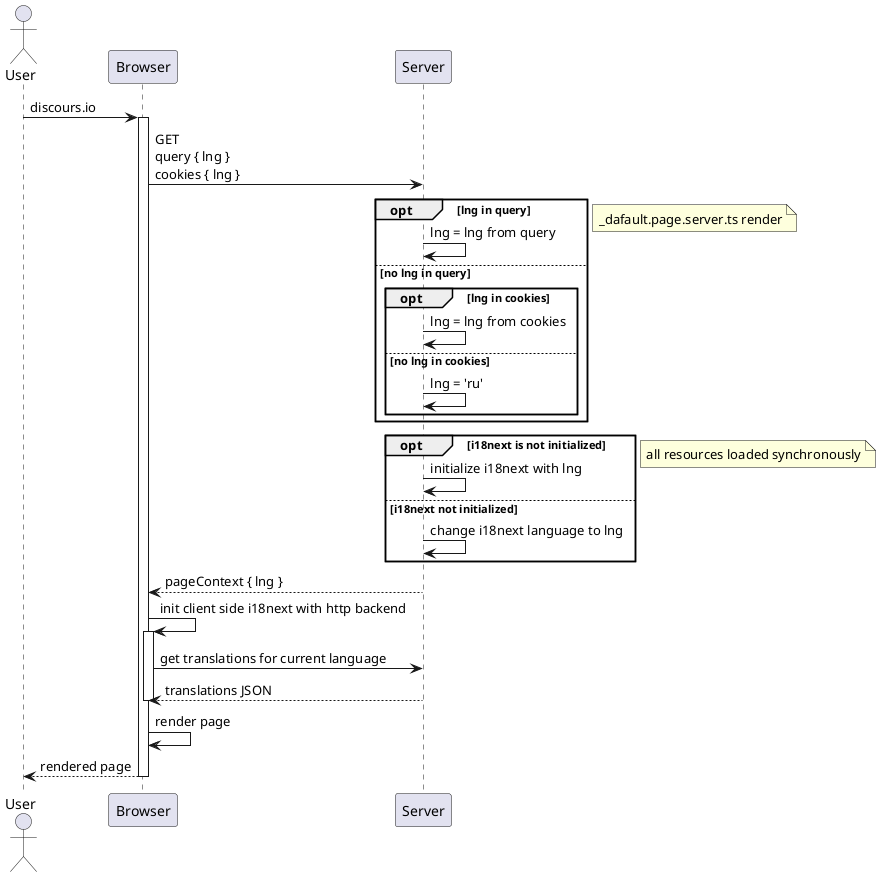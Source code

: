 @startuml
actor User
participant Browser
participant Server

User -> Browser: discours.io
activate Browser
Browser -> Server: GET\nquery { lng }\ncookies { lng }
opt lng in query
Server -> Server: lng = lng from query
else no lng in query
opt lng in cookies
Server -> Server: lng = lng from cookies
else no lng in cookies
Server -> Server: lng = 'ru'
end opt
end opt
note right
_dafault.page.server.ts render
end note

opt i18next is not initialized
Server -> Server: initialize i18next with lng
else i18next not initialized
Server -> Server: change i18next language to lng
end opt
note right
all resources loaded synchronously
end note
Server --> Browser: pageContext { lng }
Browser -> Browser: init client side i18next with http backend
activate Browser
Browser -> Server: get translations for current language
Server --> Browser: translations JSON
deactivate Browser
Browser -> Browser: render page
Browser --> User: rendered page
deactivate Browser
@enduml

